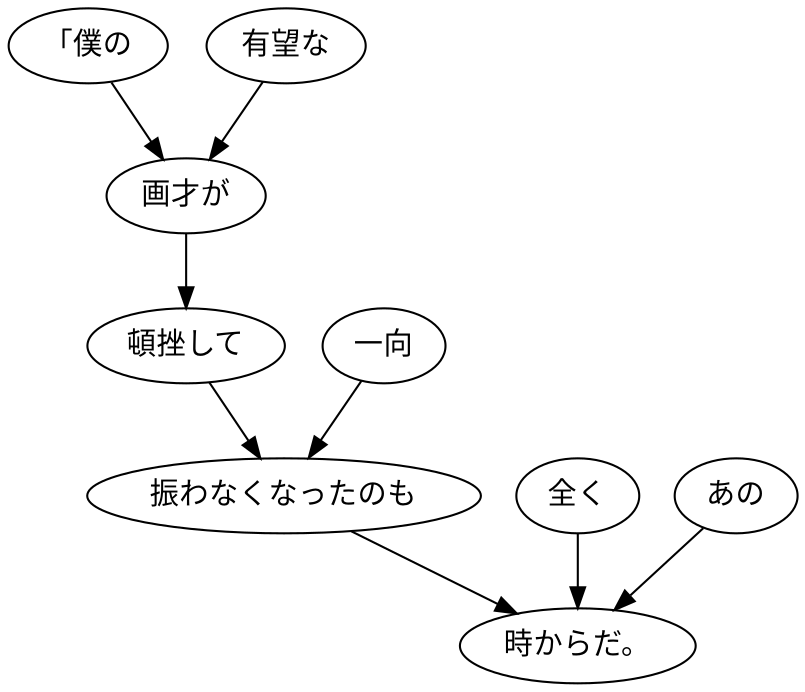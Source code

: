 digraph graph2510 {
	node0 [label="「僕の"];
	node1 [label="有望な"];
	node2 [label="画才が"];
	node3 [label="頓挫して"];
	node4 [label="一向"];
	node5 [label="振わなくなったのも"];
	node6 [label="全く"];
	node7 [label="あの"];
	node8 [label="時からだ。"];
	node0 -> node2;
	node1 -> node2;
	node2 -> node3;
	node3 -> node5;
	node4 -> node5;
	node5 -> node8;
	node6 -> node8;
	node7 -> node8;
}
